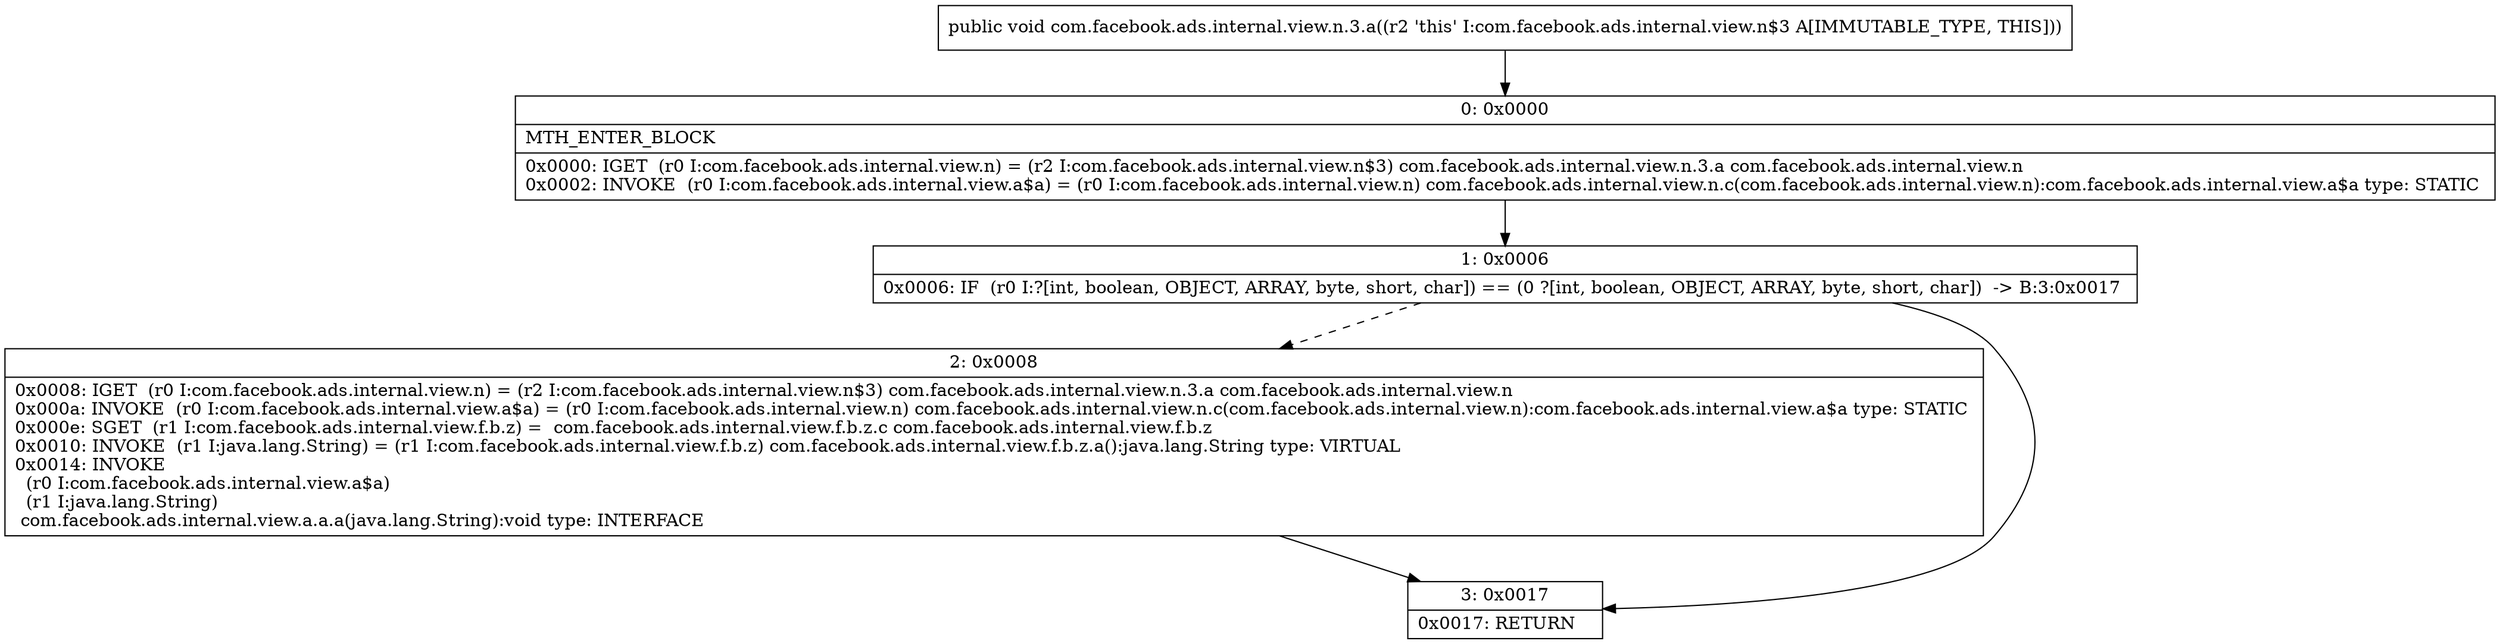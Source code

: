 digraph "CFG forcom.facebook.ads.internal.view.n.3.a()V" {
Node_0 [shape=record,label="{0\:\ 0x0000|MTH_ENTER_BLOCK\l|0x0000: IGET  (r0 I:com.facebook.ads.internal.view.n) = (r2 I:com.facebook.ads.internal.view.n$3) com.facebook.ads.internal.view.n.3.a com.facebook.ads.internal.view.n \l0x0002: INVOKE  (r0 I:com.facebook.ads.internal.view.a$a) = (r0 I:com.facebook.ads.internal.view.n) com.facebook.ads.internal.view.n.c(com.facebook.ads.internal.view.n):com.facebook.ads.internal.view.a$a type: STATIC \l}"];
Node_1 [shape=record,label="{1\:\ 0x0006|0x0006: IF  (r0 I:?[int, boolean, OBJECT, ARRAY, byte, short, char]) == (0 ?[int, boolean, OBJECT, ARRAY, byte, short, char])  \-\> B:3:0x0017 \l}"];
Node_2 [shape=record,label="{2\:\ 0x0008|0x0008: IGET  (r0 I:com.facebook.ads.internal.view.n) = (r2 I:com.facebook.ads.internal.view.n$3) com.facebook.ads.internal.view.n.3.a com.facebook.ads.internal.view.n \l0x000a: INVOKE  (r0 I:com.facebook.ads.internal.view.a$a) = (r0 I:com.facebook.ads.internal.view.n) com.facebook.ads.internal.view.n.c(com.facebook.ads.internal.view.n):com.facebook.ads.internal.view.a$a type: STATIC \l0x000e: SGET  (r1 I:com.facebook.ads.internal.view.f.b.z) =  com.facebook.ads.internal.view.f.b.z.c com.facebook.ads.internal.view.f.b.z \l0x0010: INVOKE  (r1 I:java.lang.String) = (r1 I:com.facebook.ads.internal.view.f.b.z) com.facebook.ads.internal.view.f.b.z.a():java.lang.String type: VIRTUAL \l0x0014: INVOKE  \l  (r0 I:com.facebook.ads.internal.view.a$a)\l  (r1 I:java.lang.String)\l com.facebook.ads.internal.view.a.a.a(java.lang.String):void type: INTERFACE \l}"];
Node_3 [shape=record,label="{3\:\ 0x0017|0x0017: RETURN   \l}"];
MethodNode[shape=record,label="{public void com.facebook.ads.internal.view.n.3.a((r2 'this' I:com.facebook.ads.internal.view.n$3 A[IMMUTABLE_TYPE, THIS])) }"];
MethodNode -> Node_0;
Node_0 -> Node_1;
Node_1 -> Node_2[style=dashed];
Node_1 -> Node_3;
Node_2 -> Node_3;
}

